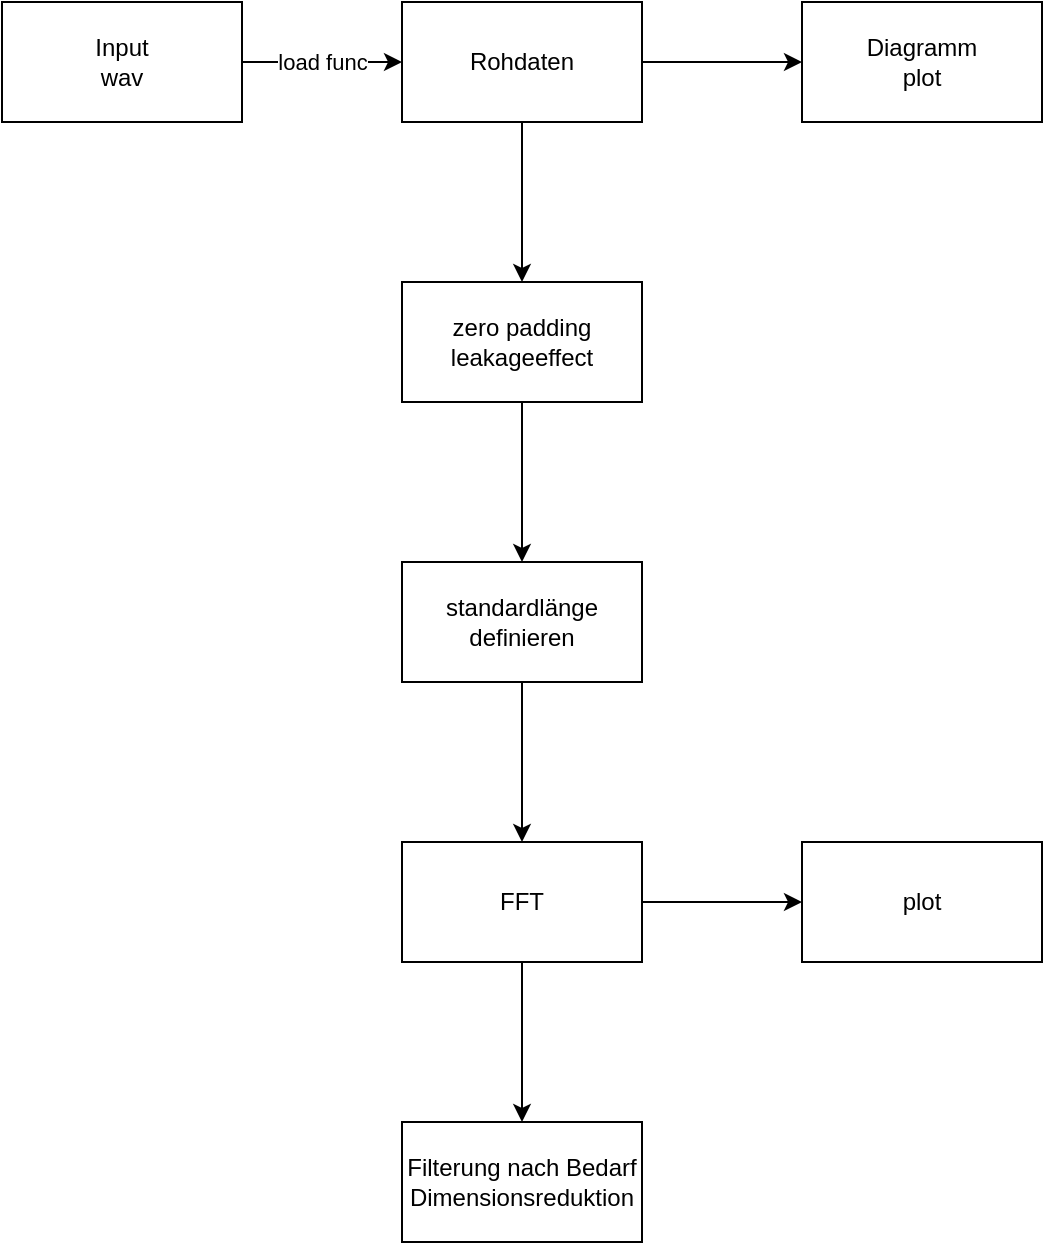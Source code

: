 <mxfile version="17.4.3" type="github">
  <diagram id="C5RBs43oDa-KdzZeNtuy" name="Page-1">
    <mxGraphModel dx="1422" dy="790" grid="1" gridSize="10" guides="1" tooltips="1" connect="1" arrows="1" fold="1" page="1" pageScale="1" pageWidth="827" pageHeight="1169" math="0" shadow="0">
      <root>
        <mxCell id="WIyWlLk6GJQsqaUBKTNV-0" />
        <mxCell id="WIyWlLk6GJQsqaUBKTNV-1" parent="WIyWlLk6GJQsqaUBKTNV-0" />
        <mxCell id="cnX1YJhNXzv6tfLP-UaZ-2" value="load func" style="edgeStyle=orthogonalEdgeStyle;rounded=0;orthogonalLoop=1;jettySize=auto;html=1;" edge="1" parent="WIyWlLk6GJQsqaUBKTNV-1" source="cnX1YJhNXzv6tfLP-UaZ-0" target="cnX1YJhNXzv6tfLP-UaZ-1">
          <mxGeometry relative="1" as="geometry" />
        </mxCell>
        <mxCell id="cnX1YJhNXzv6tfLP-UaZ-0" value="Input &lt;br&gt;&lt;div&gt;wav&lt;br&gt;&lt;/div&gt;" style="rounded=0;whiteSpace=wrap;html=1;" vertex="1" parent="WIyWlLk6GJQsqaUBKTNV-1">
          <mxGeometry x="60" y="50" width="120" height="60" as="geometry" />
        </mxCell>
        <mxCell id="cnX1YJhNXzv6tfLP-UaZ-4" value="" style="edgeStyle=orthogonalEdgeStyle;rounded=0;orthogonalLoop=1;jettySize=auto;html=1;" edge="1" parent="WIyWlLk6GJQsqaUBKTNV-1" source="cnX1YJhNXzv6tfLP-UaZ-1" target="cnX1YJhNXzv6tfLP-UaZ-3">
          <mxGeometry relative="1" as="geometry" />
        </mxCell>
        <mxCell id="cnX1YJhNXzv6tfLP-UaZ-6" value="" style="edgeStyle=orthogonalEdgeStyle;rounded=0;orthogonalLoop=1;jettySize=auto;html=1;" edge="1" parent="WIyWlLk6GJQsqaUBKTNV-1" source="cnX1YJhNXzv6tfLP-UaZ-1" target="cnX1YJhNXzv6tfLP-UaZ-5">
          <mxGeometry relative="1" as="geometry" />
        </mxCell>
        <mxCell id="cnX1YJhNXzv6tfLP-UaZ-1" value="Rohdaten" style="whiteSpace=wrap;html=1;rounded=0;" vertex="1" parent="WIyWlLk6GJQsqaUBKTNV-1">
          <mxGeometry x="260" y="50" width="120" height="60" as="geometry" />
        </mxCell>
        <mxCell id="cnX1YJhNXzv6tfLP-UaZ-3" value="&lt;div&gt;Diagramm&lt;/div&gt;&lt;div&gt;plot&lt;br&gt;&lt;/div&gt;" style="whiteSpace=wrap;html=1;rounded=0;" vertex="1" parent="WIyWlLk6GJQsqaUBKTNV-1">
          <mxGeometry x="460" y="50" width="120" height="60" as="geometry" />
        </mxCell>
        <mxCell id="cnX1YJhNXzv6tfLP-UaZ-8" value="" style="edgeStyle=orthogonalEdgeStyle;rounded=0;orthogonalLoop=1;jettySize=auto;html=1;" edge="1" parent="WIyWlLk6GJQsqaUBKTNV-1" source="cnX1YJhNXzv6tfLP-UaZ-5" target="cnX1YJhNXzv6tfLP-UaZ-7">
          <mxGeometry relative="1" as="geometry" />
        </mxCell>
        <mxCell id="cnX1YJhNXzv6tfLP-UaZ-5" value="&lt;div&gt;zero padding&lt;/div&gt;&lt;div&gt;leakageeffect&lt;/div&gt;" style="whiteSpace=wrap;html=1;rounded=0;" vertex="1" parent="WIyWlLk6GJQsqaUBKTNV-1">
          <mxGeometry x="260" y="190" width="120" height="60" as="geometry" />
        </mxCell>
        <mxCell id="cnX1YJhNXzv6tfLP-UaZ-10" value="" style="edgeStyle=orthogonalEdgeStyle;rounded=0;orthogonalLoop=1;jettySize=auto;html=1;" edge="1" parent="WIyWlLk6GJQsqaUBKTNV-1" source="cnX1YJhNXzv6tfLP-UaZ-7" target="cnX1YJhNXzv6tfLP-UaZ-9">
          <mxGeometry relative="1" as="geometry" />
        </mxCell>
        <mxCell id="cnX1YJhNXzv6tfLP-UaZ-7" value="standardlänge definieren" style="whiteSpace=wrap;html=1;rounded=0;" vertex="1" parent="WIyWlLk6GJQsqaUBKTNV-1">
          <mxGeometry x="260" y="330" width="120" height="60" as="geometry" />
        </mxCell>
        <mxCell id="cnX1YJhNXzv6tfLP-UaZ-12" value="" style="edgeStyle=orthogonalEdgeStyle;rounded=0;orthogonalLoop=1;jettySize=auto;html=1;" edge="1" parent="WIyWlLk6GJQsqaUBKTNV-1" source="cnX1YJhNXzv6tfLP-UaZ-9" target="cnX1YJhNXzv6tfLP-UaZ-11">
          <mxGeometry relative="1" as="geometry" />
        </mxCell>
        <mxCell id="cnX1YJhNXzv6tfLP-UaZ-14" value="" style="edgeStyle=orthogonalEdgeStyle;rounded=0;orthogonalLoop=1;jettySize=auto;html=1;" edge="1" parent="WIyWlLk6GJQsqaUBKTNV-1" source="cnX1YJhNXzv6tfLP-UaZ-9" target="cnX1YJhNXzv6tfLP-UaZ-13">
          <mxGeometry relative="1" as="geometry" />
        </mxCell>
        <mxCell id="cnX1YJhNXzv6tfLP-UaZ-9" value="FFT" style="whiteSpace=wrap;html=1;rounded=0;" vertex="1" parent="WIyWlLk6GJQsqaUBKTNV-1">
          <mxGeometry x="260" y="470" width="120" height="60" as="geometry" />
        </mxCell>
        <mxCell id="cnX1YJhNXzv6tfLP-UaZ-11" value="&lt;div&gt;Filterung nach Bedarf&lt;/div&gt;&lt;div&gt;Dimensionsreduktion&lt;br&gt;&lt;/div&gt;" style="whiteSpace=wrap;html=1;rounded=0;" vertex="1" parent="WIyWlLk6GJQsqaUBKTNV-1">
          <mxGeometry x="260" y="610" width="120" height="60" as="geometry" />
        </mxCell>
        <mxCell id="cnX1YJhNXzv6tfLP-UaZ-13" value="plot" style="whiteSpace=wrap;html=1;rounded=0;" vertex="1" parent="WIyWlLk6GJQsqaUBKTNV-1">
          <mxGeometry x="460" y="470" width="120" height="60" as="geometry" />
        </mxCell>
      </root>
    </mxGraphModel>
  </diagram>
</mxfile>
